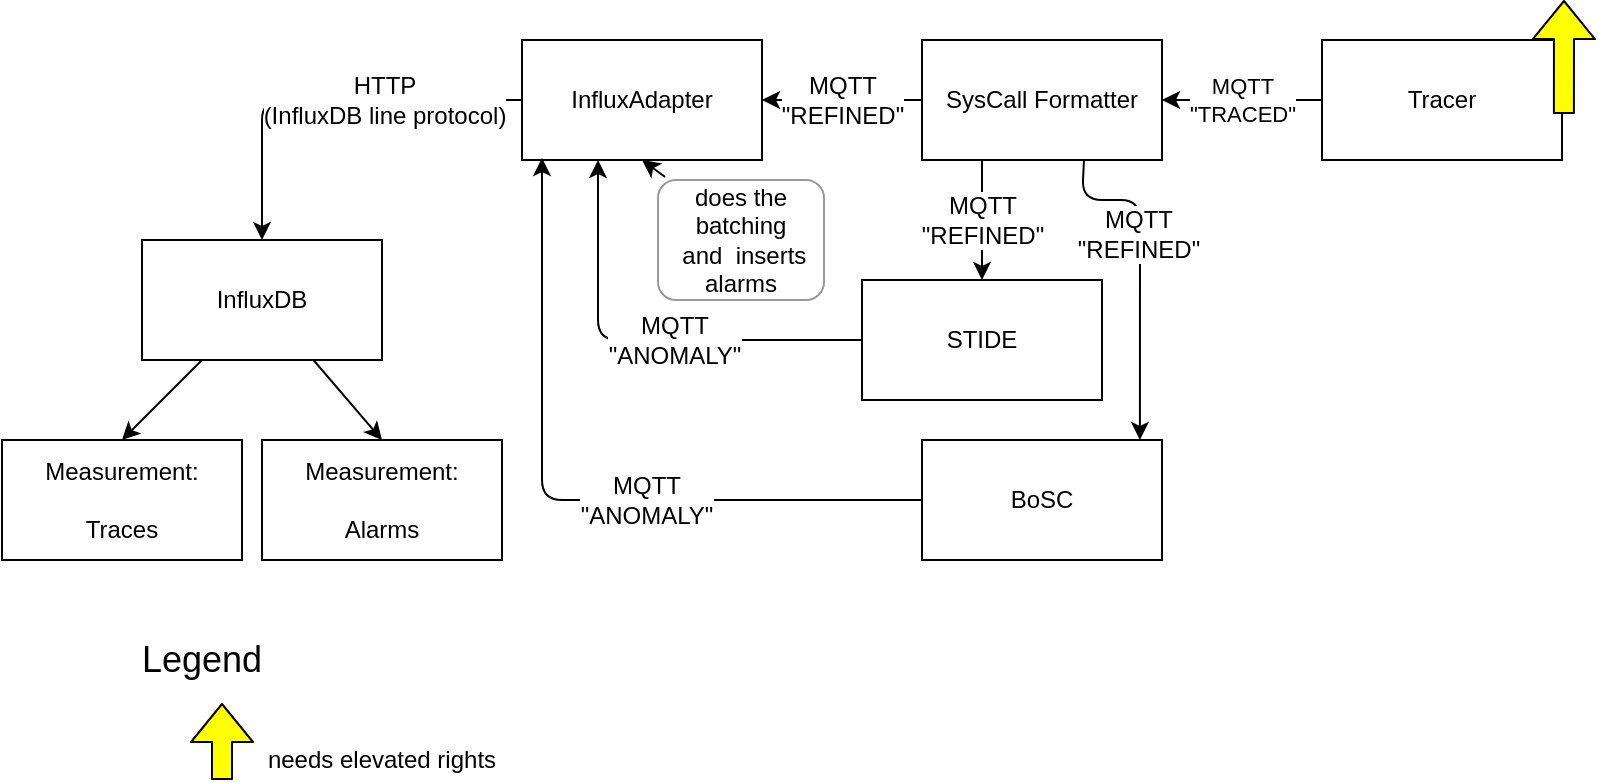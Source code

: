 <mxfile version="10.9.7" type="device"><diagram id="Z6F2M0rAdedcpKo6y86n" name="Page-1"><mxGraphModel dx="1038" dy="555" grid="1" gridSize="10" guides="1" tooltips="1" connect="1" arrows="1" fold="1" page="1" pageScale="1" pageWidth="827" pageHeight="1169" math="0" shadow="0"><root><mxCell id="0"/><mxCell id="1" parent="0"/><mxCell id="7RuEkDyYAx1oLiRPfWmi-1" value="&lt;div&gt;InfluxDB&lt;/div&gt;" style="rounded=0;whiteSpace=wrap;html=1;" parent="1" vertex="1"><mxGeometry x="90" y="140" width="120" height="60" as="geometry"/></mxCell><mxCell id="7RuEkDyYAx1oLiRPfWmi-2" value="Measurement:&lt;br&gt;&lt;br&gt;Traces" style="rounded=0;whiteSpace=wrap;html=1;" parent="1" vertex="1"><mxGeometry x="20" y="240" width="120" height="60" as="geometry"/></mxCell><mxCell id="7RuEkDyYAx1oLiRPfWmi-8" value="Tracer" style="rounded=0;whiteSpace=wrap;html=1;" parent="1" vertex="1"><mxGeometry x="680" y="40" width="120" height="60" as="geometry"/></mxCell><mxCell id="7RuEkDyYAx1oLiRPfWmi-9" value="SysCall Formatter" style="rounded=0;whiteSpace=wrap;html=1;" parent="1" vertex="1"><mxGeometry x="480" y="40" width="120" height="60" as="geometry"/></mxCell><mxCell id="7RuEkDyYAx1oLiRPfWmi-10" value="&lt;div&gt;InfluxAdapter&lt;/div&gt;" style="rounded=0;whiteSpace=wrap;html=1;" parent="1" vertex="1"><mxGeometry x="280" y="40" width="120" height="60" as="geometry"/></mxCell><mxCell id="7RuEkDyYAx1oLiRPfWmi-11" value="MQTT&lt;br&gt;&quot;TRACED&quot;" style="endArrow=classic;html=1;entryX=1;entryY=0.5;entryDx=0;entryDy=0;" parent="1" source="7RuEkDyYAx1oLiRPfWmi-8" target="7RuEkDyYAx1oLiRPfWmi-9" edge="1"><mxGeometry width="50" height="50" relative="1" as="geometry"><mxPoint x="609.289" y="120" as="sourcePoint"/><mxPoint x="609.289" y="70" as="targetPoint"/></mxGeometry></mxCell><mxCell id="7RuEkDyYAx1oLiRPfWmi-12" value="" style="endArrow=classic;html=1;entryX=1;entryY=0.5;entryDx=0;entryDy=0;" parent="1" source="7RuEkDyYAx1oLiRPfWmi-9" target="7RuEkDyYAx1oLiRPfWmi-10" edge="1"><mxGeometry width="50" height="50" relative="1" as="geometry"><mxPoint x="409.289" y="120" as="sourcePoint"/><mxPoint x="409.289" y="70" as="targetPoint"/></mxGeometry></mxCell><mxCell id="7RuEkDyYAx1oLiRPfWmi-14" value="" style="endArrow=classic;html=1;entryX=0.5;entryY=0;entryDx=0;entryDy=0;" parent="1" source="7RuEkDyYAx1oLiRPfWmi-10" target="7RuEkDyYAx1oLiRPfWmi-1" edge="1"><mxGeometry width="50" height="50" relative="1" as="geometry"><mxPoint x="209.289" y="120" as="sourcePoint"/><mxPoint x="209.289" y="70" as="targetPoint"/><Array as="points"><mxPoint x="150" y="70"/></Array></mxGeometry></mxCell><mxCell id="7RuEkDyYAx1oLiRPfWmi-15" value="HTTP&lt;br&gt;(InfluxDB line protocol)" style="text;html=1;resizable=0;points=[];align=center;verticalAlign=middle;labelBackgroundColor=#ffffff;" parent="7RuEkDyYAx1oLiRPfWmi-14" vertex="1" connectable="0"><mxGeometry x="-0.265" y="3" relative="1" as="geometry"><mxPoint x="4" y="-3" as="offset"/></mxGeometry></mxCell><mxCell id="7RuEkDyYAx1oLiRPfWmi-16" value="STIDE" style="rounded=0;whiteSpace=wrap;html=1;" parent="1" vertex="1"><mxGeometry x="450" y="160" width="120" height="60" as="geometry"/></mxCell><mxCell id="7RuEkDyYAx1oLiRPfWmi-17" value="" style="endArrow=classic;html=1;entryX=0.5;entryY=0;entryDx=0;entryDy=0;exitX=0.25;exitY=1;exitDx=0;exitDy=0;" parent="1" source="7RuEkDyYAx1oLiRPfWmi-9" target="7RuEkDyYAx1oLiRPfWmi-16" edge="1"><mxGeometry width="50" height="50" relative="1" as="geometry"><mxPoint x="540" y="120" as="sourcePoint"/><mxPoint x="460" y="120" as="targetPoint"/></mxGeometry></mxCell><mxCell id="7RuEkDyYAx1oLiRPfWmi-19" value="" style="endArrow=classic;html=1;entryX=0.5;entryY=1;entryDx=0;entryDy=0;exitX=0.043;exitY=-0.025;exitDx=0;exitDy=0;exitPerimeter=0;" parent="1" source="7RuEkDyYAx1oLiRPfWmi-21" target="7RuEkDyYAx1oLiRPfWmi-10" edge="1"><mxGeometry width="50" height="50" relative="1" as="geometry"><mxPoint x="360" y="140" as="sourcePoint"/><mxPoint x="60" y="300" as="targetPoint"/></mxGeometry></mxCell><mxCell id="7RuEkDyYAx1oLiRPfWmi-21" value="&lt;div&gt;does the batching&lt;/div&gt;&amp;nbsp;and&amp;nbsp; inserts alarms" style="text;html=1;strokeColor=#999999;fillColor=none;align=center;verticalAlign=middle;whiteSpace=wrap;rounded=1;" parent="1" vertex="1"><mxGeometry x="348" y="110" width="83" height="60" as="geometry"/></mxCell><mxCell id="tqpClvd6d7LrA4BPTfgs-1" value="" style="shape=flexArrow;endArrow=classic;html=1;exitX=1.008;exitY=0.617;exitDx=0;exitDy=0;exitPerimeter=0;fillColor=#FFFF00;" parent="1" source="7RuEkDyYAx1oLiRPfWmi-8" edge="1"><mxGeometry width="50" height="50" relative="1" as="geometry"><mxPoint x="775" y="70" as="sourcePoint"/><mxPoint x="801" y="20" as="targetPoint"/></mxGeometry></mxCell><mxCell id="tqpClvd6d7LrA4BPTfgs-2" value="needs elevated rights" style="text;html=1;strokeColor=none;fillColor=none;align=center;verticalAlign=middle;whiteSpace=wrap;rounded=0;" parent="1" vertex="1"><mxGeometry x="150" y="390" width="120" height="20" as="geometry"/></mxCell><mxCell id="tqpClvd6d7LrA4BPTfgs-3" value="" style="shape=flexArrow;endArrow=classic;html=1;fillColor=#FFFF00;" parent="1" edge="1"><mxGeometry width="50" height="50" relative="1" as="geometry"><mxPoint x="130" y="410" as="sourcePoint"/><mxPoint x="130" y="371.5" as="targetPoint"/></mxGeometry></mxCell><mxCell id="tqpClvd6d7LrA4BPTfgs-4" value="&lt;font style=&quot;font-size: 18px&quot;&gt;Legend&lt;/font&gt;" style="text;html=1;strokeColor=none;fillColor=none;align=center;verticalAlign=middle;whiteSpace=wrap;rounded=0;" parent="1" vertex="1"><mxGeometry x="100" y="340" width="40" height="20" as="geometry"/></mxCell><mxCell id="GtOzIRbYgdUbR0y76nIt-3" value="" style="endArrow=classic;html=1;exitX=0;exitY=0.5;exitDx=0;exitDy=0;" parent="1" source="7RuEkDyYAx1oLiRPfWmi-16" edge="1"><mxGeometry width="50" height="50" relative="1" as="geometry"><mxPoint x="20" y="600" as="sourcePoint"/><mxPoint x="318" y="100" as="targetPoint"/><Array as="points"><mxPoint x="318" y="190"/></Array></mxGeometry></mxCell><mxCell id="GtOzIRbYgdUbR0y76nIt-4" value="MQTT&lt;br&gt;&quot;ANOMALY&quot;" style="text;html=1;resizable=0;points=[];align=center;verticalAlign=middle;labelBackgroundColor=#ffffff;" parent="GtOzIRbYgdUbR0y76nIt-3" vertex="1" connectable="0"><mxGeometry x="-0.177" y="3" relative="1" as="geometry"><mxPoint x="-3" y="-3" as="offset"/></mxGeometry></mxCell><mxCell id="GtOzIRbYgdUbR0y76nIt-6" value="BoSC" style="rounded=0;whiteSpace=wrap;html=1;" parent="1" vertex="1"><mxGeometry x="480" y="240" width="120" height="60" as="geometry"/></mxCell><mxCell id="GtOzIRbYgdUbR0y76nIt-7" value="" style="endArrow=classic;html=1;entryX=0.908;entryY=0;entryDx=0;entryDy=0;entryPerimeter=0;exitX=0.675;exitY=1;exitDx=0;exitDy=0;exitPerimeter=0;" parent="1" source="7RuEkDyYAx1oLiRPfWmi-9" target="GtOzIRbYgdUbR0y76nIt-6" edge="1"><mxGeometry width="50" height="50" relative="1" as="geometry"><mxPoint x="560" y="120" as="sourcePoint"/><mxPoint x="630" y="100" as="targetPoint"/><Array as="points"><mxPoint x="560" y="120"/><mxPoint x="589" y="120"/></Array></mxGeometry></mxCell><mxCell id="GtOzIRbYgdUbR0y76nIt-8" value="MQTT&lt;br&gt;&quot;REFINED&quot;" style="text;html=1;resizable=0;points=[];align=center;verticalAlign=middle;labelBackgroundColor=#ffffff;" parent="GtOzIRbYgdUbR0y76nIt-7" vertex="1" connectable="0"><mxGeometry x="-0.219" y="-1" relative="1" as="geometry"><mxPoint as="offset"/></mxGeometry></mxCell><mxCell id="GtOzIRbYgdUbR0y76nIt-9" value="" style="endArrow=classic;html=1;" parent="1" source="GtOzIRbYgdUbR0y76nIt-6" edge="1"><mxGeometry width="50" height="50" relative="1" as="geometry"><mxPoint x="409.289" y="320" as="sourcePoint"/><mxPoint x="290" y="99" as="targetPoint"/><Array as="points"><mxPoint x="290" y="270"/></Array></mxGeometry></mxCell><mxCell id="GtOzIRbYgdUbR0y76nIt-10" value="MQTT &lt;br&gt;&quot;ANOMALY&quot;" style="text;html=1;resizable=0;points=[];align=center;verticalAlign=middle;labelBackgroundColor=#ffffff;" parent="GtOzIRbYgdUbR0y76nIt-9" vertex="1" connectable="0"><mxGeometry x="-0.235" relative="1" as="geometry"><mxPoint as="offset"/></mxGeometry></mxCell><mxCell id="GtOzIRbYgdUbR0y76nIt-11" value="" style="endArrow=classic;html=1;entryX=0.5;entryY=0;entryDx=0;entryDy=0;" parent="1" source="7RuEkDyYAx1oLiRPfWmi-1" target="7RuEkDyYAx1oLiRPfWmi-2" edge="1"><mxGeometry width="50" height="50" relative="1" as="geometry"><mxPoint x="150" y="250" as="sourcePoint"/><mxPoint x="150" y="240" as="targetPoint"/></mxGeometry></mxCell><mxCell id="GtOzIRbYgdUbR0y76nIt-12" value="Measurement:&lt;br&gt;&lt;br&gt;Alarms" style="rounded=0;whiteSpace=wrap;html=1;" parent="1" vertex="1"><mxGeometry x="150" y="240" width="120" height="60" as="geometry"/></mxCell><mxCell id="GtOzIRbYgdUbR0y76nIt-13" value="" style="endArrow=classic;html=1;entryX=0.5;entryY=0;entryDx=0;entryDy=0;" parent="1" source="7RuEkDyYAx1oLiRPfWmi-1" target="GtOzIRbYgdUbR0y76nIt-12" edge="1"><mxGeometry width="50" height="50" relative="1" as="geometry"><mxPoint x="150" y="250" as="sourcePoint"/><mxPoint x="150" y="270.711" as="targetPoint"/></mxGeometry></mxCell><mxCell id="D6DXAwRlF3dRoAoRbH9D-1" value="MQTT&lt;br&gt;&quot;REFINED&quot;" style="text;html=1;resizable=0;points=[];align=center;verticalAlign=middle;labelBackgroundColor=#ffffff;" vertex="1" connectable="0" parent="1"><mxGeometry x="510" y="129.975" as="geometry"><mxPoint as="offset"/></mxGeometry></mxCell><mxCell id="D6DXAwRlF3dRoAoRbH9D-2" value="MQTT&lt;br&gt;&quot;REFINED&quot;" style="text;html=1;resizable=0;points=[];align=center;verticalAlign=middle;labelBackgroundColor=#ffffff;" vertex="1" connectable="0" parent="1"><mxGeometry x="440" y="69.975" as="geometry"><mxPoint as="offset"/></mxGeometry></mxCell></root></mxGraphModel></diagram></mxfile>